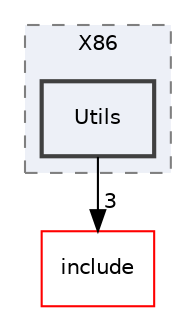 digraph "lib/Target/X86/Utils"
{
 // LATEX_PDF_SIZE
  bgcolor="transparent";
  edge [fontname="Helvetica",fontsize="10",labelfontname="Helvetica",labelfontsize="10"];
  node [fontname="Helvetica",fontsize="10",shape="box"];
  compound=true
  subgraph clusterdir_558b7c0c66e2ff4834e628dd4b3edd32 {
    graph [ bgcolor="#edf0f7", pencolor="grey50", style="filled,dashed,", label="X86", fontname="Helvetica", fontsize="10", URL="dir_558b7c0c66e2ff4834e628dd4b3edd32.html"]
  dir_9a3372e77c97cbf024dfbf49131602eb [label="Utils", style="filled,bold,", fillcolor="#edf0f7", color="grey25", URL="dir_9a3372e77c97cbf024dfbf49131602eb.html"];
  }
  dir_d44c64559bbebec7f509842c48db8b23 [label="include", style="", fillcolor="#edf0f7", color="red", URL="dir_d44c64559bbebec7f509842c48db8b23.html"];
  dir_9a3372e77c97cbf024dfbf49131602eb->dir_d44c64559bbebec7f509842c48db8b23 [headlabel="3", labeldistance=1.5 headhref="dir_000229_000082.html"];
}
